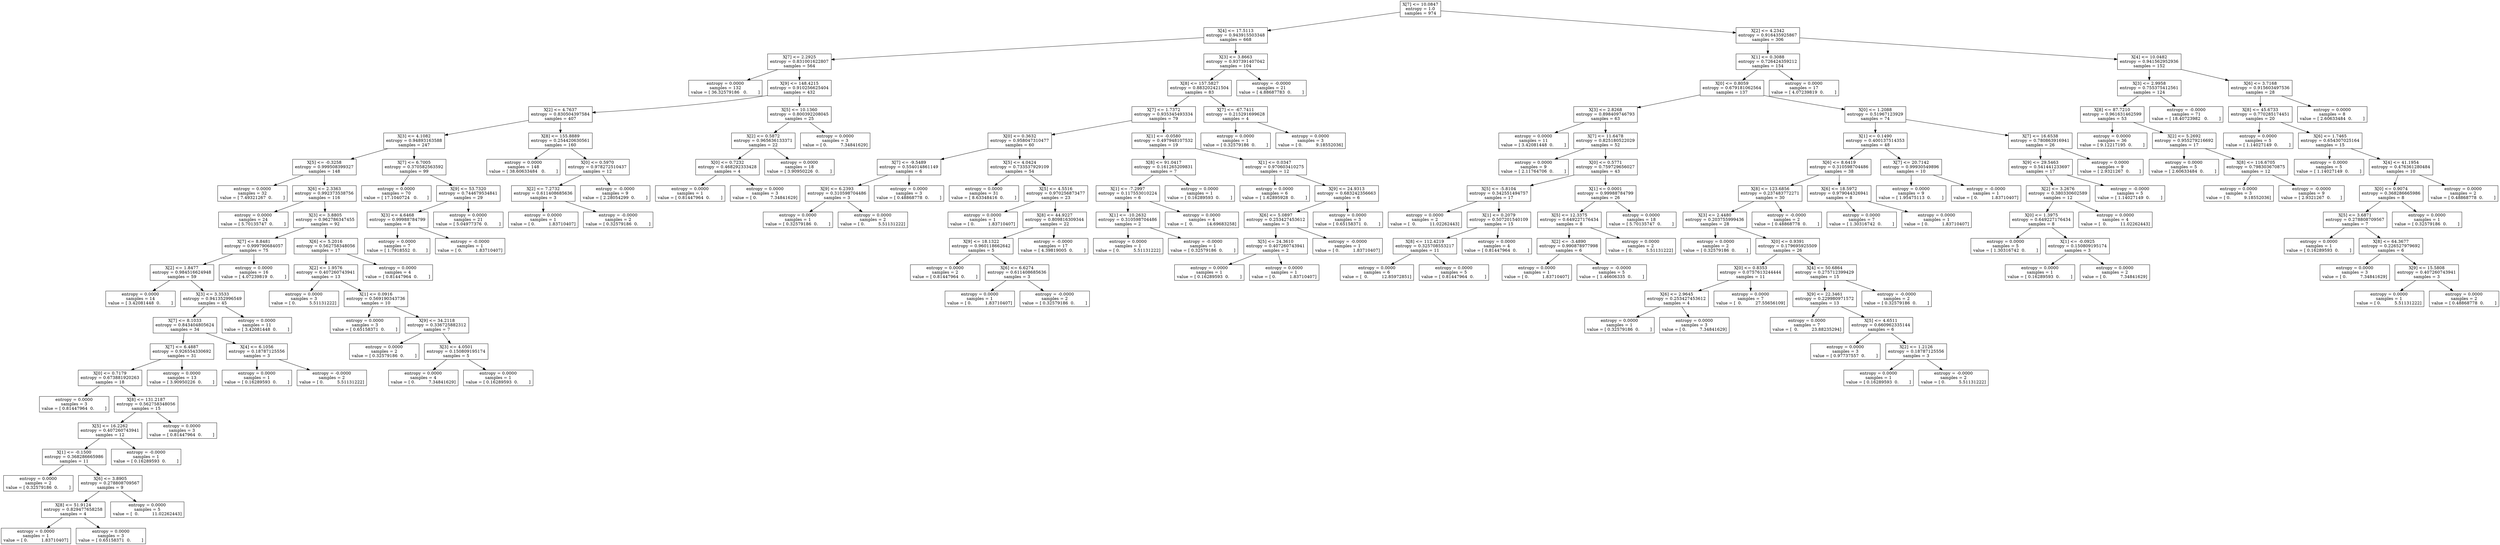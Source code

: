 digraph Tree {
0 [label="X[7] <= 10.0847\nentropy = 1.0\nsamples = 974", shape="box"] ;
1 [label="X[4] <= 17.5113\nentropy = 0.943915503348\nsamples = 668", shape="box"] ;
0 -> 1 ;
2 [label="X[7] <= 2.2925\nentropy = 0.831001622807\nsamples = 564", shape="box"] ;
1 -> 2 ;
3 [label="entropy = 0.0000\nsamples = 132\nvalue = [ 36.32579186   0.        ]", shape="box"] ;
2 -> 3 ;
4 [label="X[9] <= 148.4215\nentropy = 0.910256625404\nsamples = 432", shape="box"] ;
2 -> 4 ;
5 [label="X[2] <= 4.7637\nentropy = 0.830504397584\nsamples = 407", shape="box"] ;
4 -> 5 ;
6 [label="X[3] <= 4.1082\nentropy = 0.94893163588\nsamples = 247", shape="box"] ;
5 -> 6 ;
7 [label="X[5] <= -0.3258\nentropy = 0.999508399327\nsamples = 148", shape="box"] ;
6 -> 7 ;
8 [label="entropy = 0.0000\nsamples = 32\nvalue = [ 7.49321267  0.        ]", shape="box"] ;
7 -> 8 ;
9 [label="X[6] <= 2.3363\nentropy = 0.992373538756\nsamples = 116", shape="box"] ;
7 -> 9 ;
10 [label="entropy = 0.0000\nsamples = 24\nvalue = [ 5.70135747  0.        ]", shape="box"] ;
9 -> 10 ;
11 [label="X[3] <= 3.8805\nentropy = 0.962786347455\nsamples = 92", shape="box"] ;
9 -> 11 ;
12 [label="X[7] <= 8.8481\nentropy = 0.999790684057\nsamples = 75", shape="box"] ;
11 -> 12 ;
13 [label="X[2] <= 1.8477\nentropy = 0.984516624948\nsamples = 59", shape="box"] ;
12 -> 13 ;
14 [label="entropy = 0.0000\nsamples = 14\nvalue = [ 3.42081448  0.        ]", shape="box"] ;
13 -> 14 ;
15 [label="X[3] <= 3.3533\nentropy = 0.941352996549\nsamples = 45", shape="box"] ;
13 -> 15 ;
16 [label="X[7] <= 8.1033\nentropy = 0.843404805624\nsamples = 34", shape="box"] ;
15 -> 16 ;
17 [label="X[7] <= 6.4887\nentropy = 0.926554330692\nsamples = 31", shape="box"] ;
16 -> 17 ;
18 [label="X[0] <= 0.7179\nentropy = 0.673881920263\nsamples = 18", shape="box"] ;
17 -> 18 ;
19 [label="entropy = 0.0000\nsamples = 3\nvalue = [ 0.81447964  0.        ]", shape="box"] ;
18 -> 19 ;
20 [label="X[8] <= 131.2187\nentropy = 0.562758348056\nsamples = 15", shape="box"] ;
18 -> 20 ;
21 [label="X[5] <= 16.2262\nentropy = 0.407260743941\nsamples = 12", shape="box"] ;
20 -> 21 ;
22 [label="X[1] <= -0.1500\nentropy = 0.368286665986\nsamples = 11", shape="box"] ;
21 -> 22 ;
23 [label="entropy = 0.0000\nsamples = 2\nvalue = [ 0.32579186  0.        ]", shape="box"] ;
22 -> 23 ;
24 [label="X[6] <= 3.8905\nentropy = 0.278808709567\nsamples = 9", shape="box"] ;
22 -> 24 ;
25 [label="X[8] <= 51.9124\nentropy = 0.829477658258\nsamples = 4", shape="box"] ;
24 -> 25 ;
26 [label="entropy = 0.0000\nsamples = 1\nvalue = [ 0.          1.83710407]", shape="box"] ;
25 -> 26 ;
27 [label="entropy = 0.0000\nsamples = 3\nvalue = [ 0.65158371  0.        ]", shape="box"] ;
25 -> 27 ;
28 [label="entropy = 0.0000\nsamples = 5\nvalue = [  0.          11.02262443]", shape="box"] ;
24 -> 28 ;
29 [label="entropy = -0.0000\nsamples = 1\nvalue = [ 0.16289593  0.        ]", shape="box"] ;
21 -> 29 ;
30 [label="entropy = 0.0000\nsamples = 3\nvalue = [ 0.81447964  0.        ]", shape="box"] ;
20 -> 30 ;
31 [label="entropy = 0.0000\nsamples = 13\nvalue = [ 3.90950226  0.        ]", shape="box"] ;
17 -> 31 ;
32 [label="X[4] <= 6.1056\nentropy = 0.18787125556\nsamples = 3", shape="box"] ;
16 -> 32 ;
33 [label="entropy = 0.0000\nsamples = 1\nvalue = [ 0.16289593  0.        ]", shape="box"] ;
32 -> 33 ;
34 [label="entropy = -0.0000\nsamples = 2\nvalue = [ 0.          5.51131222]", shape="box"] ;
32 -> 34 ;
35 [label="entropy = 0.0000\nsamples = 11\nvalue = [ 3.42081448  0.        ]", shape="box"] ;
15 -> 35 ;
36 [label="entropy = 0.0000\nsamples = 16\nvalue = [ 4.07239819  0.        ]", shape="box"] ;
12 -> 36 ;
37 [label="X[6] <= 5.2016\nentropy = 0.562758348056\nsamples = 17", shape="box"] ;
11 -> 37 ;
38 [label="X[2] <= 1.9576\nentropy = 0.407260743941\nsamples = 13", shape="box"] ;
37 -> 38 ;
39 [label="entropy = 0.0000\nsamples = 3\nvalue = [ 0.          5.51131222]", shape="box"] ;
38 -> 39 ;
40 [label="X[1] <= 0.0916\nentropy = 0.569190343736\nsamples = 10", shape="box"] ;
38 -> 40 ;
41 [label="entropy = 0.0000\nsamples = 3\nvalue = [ 0.65158371  0.        ]", shape="box"] ;
40 -> 41 ;
42 [label="X[9] <= 34.2118\nentropy = 0.336725882312\nsamples = 7", shape="box"] ;
40 -> 42 ;
43 [label="entropy = 0.0000\nsamples = 2\nvalue = [ 0.32579186  0.        ]", shape="box"] ;
42 -> 43 ;
44 [label="X[3] <= 4.0501\nentropy = 0.150809195174\nsamples = 5", shape="box"] ;
42 -> 44 ;
45 [label="entropy = 0.0000\nsamples = 4\nvalue = [ 0.          7.34841629]", shape="box"] ;
44 -> 45 ;
46 [label="entropy = 0.0000\nsamples = 1\nvalue = [ 0.16289593  0.        ]", shape="box"] ;
44 -> 46 ;
47 [label="entropy = 0.0000\nsamples = 4\nvalue = [ 0.81447964  0.        ]", shape="box"] ;
37 -> 47 ;
48 [label="X[7] <= 6.7005\nentropy = 0.370582563592\nsamples = 99", shape="box"] ;
6 -> 48 ;
49 [label="entropy = 0.0000\nsamples = 70\nvalue = [ 17.1040724   0.       ]", shape="box"] ;
48 -> 49 ;
50 [label="X[9] <= 53.7320\nentropy = 0.744679534841\nsamples = 29", shape="box"] ;
48 -> 50 ;
51 [label="X[3] <= 4.6468\nentropy = 0.99988784799\nsamples = 8", shape="box"] ;
50 -> 51 ;
52 [label="entropy = 0.0000\nsamples = 7\nvalue = [ 1.7918552  0.       ]", shape="box"] ;
51 -> 52 ;
53 [label="entropy = -0.0000\nsamples = 1\nvalue = [ 0.          1.83710407]", shape="box"] ;
51 -> 53 ;
54 [label="entropy = 0.0000\nsamples = 21\nvalue = [ 5.04977376  0.        ]", shape="box"] ;
50 -> 54 ;
55 [label="X[8] <= 155.8889\nentropy = 0.254420630561\nsamples = 160", shape="box"] ;
5 -> 55 ;
56 [label="entropy = 0.0000\nsamples = 148\nvalue = [ 38.60633484   0.        ]", shape="box"] ;
55 -> 56 ;
57 [label="X[0] <= 0.5970\nentropy = 0.978272510437\nsamples = 12", shape="box"] ;
55 -> 57 ;
58 [label="X[2] <= 7.2732\nentropy = 0.611408685636\nsamples = 3", shape="box"] ;
57 -> 58 ;
59 [label="entropy = 0.0000\nsamples = 1\nvalue = [ 0.          1.83710407]", shape="box"] ;
58 -> 59 ;
60 [label="entropy = -0.0000\nsamples = 2\nvalue = [ 0.32579186  0.        ]", shape="box"] ;
58 -> 60 ;
61 [label="entropy = -0.0000\nsamples = 9\nvalue = [ 2.28054299  0.        ]", shape="box"] ;
57 -> 61 ;
62 [label="X[5] <= 10.1360\nentropy = 0.800392208045\nsamples = 25", shape="box"] ;
4 -> 62 ;
63 [label="X[2] <= 0.5872\nentropy = 0.965636133371\nsamples = 22", shape="box"] ;
62 -> 63 ;
64 [label="X[0] <= 0.7232\nentropy = 0.468292333428\nsamples = 4", shape="box"] ;
63 -> 64 ;
65 [label="entropy = 0.0000\nsamples = 1\nvalue = [ 0.81447964  0.        ]", shape="box"] ;
64 -> 65 ;
66 [label="entropy = 0.0000\nsamples = 3\nvalue = [ 0.          7.34841629]", shape="box"] ;
64 -> 66 ;
67 [label="entropy = 0.0000\nsamples = 18\nvalue = [ 3.90950226  0.        ]", shape="box"] ;
63 -> 67 ;
68 [label="entropy = 0.0000\nsamples = 3\nvalue = [ 0.          7.34841629]", shape="box"] ;
62 -> 68 ;
69 [label="X[3] <= 3.8663\nentropy = 0.937391407042\nsamples = 104", shape="box"] ;
1 -> 69 ;
70 [label="X[8] <= 157.5827\nentropy = 0.883202421504\nsamples = 83", shape="box"] ;
69 -> 70 ;
71 [label="X[7] <= 1.7372\nentropy = 0.935345493334\nsamples = 79", shape="box"] ;
70 -> 71 ;
72 [label="X[0] <= 0.3632\nentropy = 0.958047310477\nsamples = 60", shape="box"] ;
71 -> 72 ;
73 [label="X[7] <= -9.5489\nentropy = 0.554014861149\nsamples = 6", shape="box"] ;
72 -> 73 ;
74 [label="X[9] <= 6.2393\nentropy = 0.310598704486\nsamples = 3", shape="box"] ;
73 -> 74 ;
75 [label="entropy = 0.0000\nsamples = 1\nvalue = [ 0.32579186  0.        ]", shape="box"] ;
74 -> 75 ;
76 [label="entropy = 0.0000\nsamples = 2\nvalue = [ 0.          5.51131222]", shape="box"] ;
74 -> 76 ;
77 [label="entropy = 0.0000\nsamples = 3\nvalue = [ 0.48868778  0.        ]", shape="box"] ;
73 -> 77 ;
78 [label="X[5] <= 4.0424\nentropy = 0.733537929109\nsamples = 54", shape="box"] ;
72 -> 78 ;
79 [label="entropy = 0.0000\nsamples = 31\nvalue = [ 8.63348416  0.        ]", shape="box"] ;
78 -> 79 ;
80 [label="X[5] <= 4.5516\nentropy = 0.970256873477\nsamples = 23", shape="box"] ;
78 -> 80 ;
81 [label="entropy = 0.0000\nsamples = 1\nvalue = [ 0.          1.83710407]", shape="box"] ;
80 -> 81 ;
82 [label="X[8] <= 44.9227\nentropy = 0.809816309344\nsamples = 22", shape="box"] ;
80 -> 82 ;
83 [label="X[9] <= 18.1322\nentropy = 0.960118662642\nsamples = 5", shape="box"] ;
82 -> 83 ;
84 [label="entropy = 0.0000\nsamples = 2\nvalue = [ 0.81447964  0.        ]", shape="box"] ;
83 -> 84 ;
85 [label="X[6] <= 6.6274\nentropy = 0.611408685636\nsamples = 3", shape="box"] ;
83 -> 85 ;
86 [label="entropy = 0.0000\nsamples = 1\nvalue = [ 0.          1.83710407]", shape="box"] ;
85 -> 86 ;
87 [label="entropy = -0.0000\nsamples = 2\nvalue = [ 0.32579186  0.        ]", shape="box"] ;
85 -> 87 ;
88 [label="entropy = -0.0000\nsamples = 17\nvalue = [ 4.39819005  0.        ]", shape="box"] ;
82 -> 88 ;
89 [label="X[1] <= -0.0580\nentropy = 0.497948107532\nsamples = 19", shape="box"] ;
71 -> 89 ;
90 [label="X[8] <= 91.0417\nentropy = 0.161265209831\nsamples = 7", shape="box"] ;
89 -> 90 ;
91 [label="X[1] <= -7.2997\nentropy = 0.117553010224\nsamples = 6", shape="box"] ;
90 -> 91 ;
92 [label="X[1] <= -10.2632\nentropy = 0.310598704486\nsamples = 2", shape="box"] ;
91 -> 92 ;
93 [label="entropy = 0.0000\nsamples = 1\nvalue = [ 0.          5.51131222]", shape="box"] ;
92 -> 93 ;
94 [label="entropy = -0.0000\nsamples = 1\nvalue = [ 0.32579186  0.        ]", shape="box"] ;
92 -> 94 ;
95 [label="entropy = 0.0000\nsamples = 4\nvalue = [  0.          14.69683258]", shape="box"] ;
91 -> 95 ;
96 [label="entropy = 0.0000\nsamples = 1\nvalue = [ 0.16289593  0.        ]", shape="box"] ;
90 -> 96 ;
97 [label="X[1] <= 0.0347\nentropy = 0.970603410275\nsamples = 12", shape="box"] ;
89 -> 97 ;
98 [label="entropy = 0.0000\nsamples = 6\nvalue = [ 1.62895928  0.        ]", shape="box"] ;
97 -> 98 ;
99 [label="X[9] <= 24.9313\nentropy = 0.683242356663\nsamples = 6", shape="box"] ;
97 -> 99 ;
100 [label="X[6] <= 5.0897\nentropy = 0.253427453612\nsamples = 3", shape="box"] ;
99 -> 100 ;
101 [label="X[5] <= 24.3610\nentropy = 0.407260743941\nsamples = 2", shape="box"] ;
100 -> 101 ;
102 [label="entropy = 0.0000\nsamples = 1\nvalue = [ 0.16289593  0.        ]", shape="box"] ;
101 -> 102 ;
103 [label="entropy = 0.0000\nsamples = 1\nvalue = [ 0.          1.83710407]", shape="box"] ;
101 -> 103 ;
104 [label="entropy = -0.0000\nsamples = 1\nvalue = [ 0.          1.83710407]", shape="box"] ;
100 -> 104 ;
105 [label="entropy = 0.0000\nsamples = 3\nvalue = [ 0.65158371  0.        ]", shape="box"] ;
99 -> 105 ;
106 [label="X[7] <= -67.7411\nentropy = 0.215291699628\nsamples = 4", shape="box"] ;
70 -> 106 ;
107 [label="entropy = 0.0000\nsamples = 1\nvalue = [ 0.32579186  0.        ]", shape="box"] ;
106 -> 107 ;
108 [label="entropy = 0.0000\nsamples = 3\nvalue = [ 0.          9.18552036]", shape="box"] ;
106 -> 108 ;
109 [label="entropy = -0.0000\nsamples = 21\nvalue = [ 4.88687783  0.        ]", shape="box"] ;
69 -> 109 ;
110 [label="X[2] <= 4.2342\nentropy = 0.916435925867\nsamples = 306", shape="box"] ;
0 -> 110 ;
111 [label="X[1] <= 0.3088\nentropy = 0.726424359212\nsamples = 154", shape="box"] ;
110 -> 111 ;
112 [label="X[0] <= 0.8059\nentropy = 0.679181062564\nsamples = 137", shape="box"] ;
111 -> 112 ;
113 [label="X[3] <= 2.8268\nentropy = 0.898409746793\nsamples = 63", shape="box"] ;
112 -> 113 ;
114 [label="entropy = 0.0000\nsamples = 11\nvalue = [ 3.42081448  0.        ]", shape="box"] ;
113 -> 114 ;
115 [label="X[7] <= 11.6478\nentropy = 0.825180522029\nsamples = 52", shape="box"] ;
113 -> 115 ;
116 [label="entropy = 0.0000\nsamples = 9\nvalue = [ 2.11764706  0.        ]", shape="box"] ;
115 -> 116 ;
117 [label="X[0] <= 0.5771\nentropy = 0.759729656027\nsamples = 43", shape="box"] ;
115 -> 117 ;
118 [label="X[5] <= -5.8104\nentropy = 0.342551494757\nsamples = 17", shape="box"] ;
117 -> 118 ;
119 [label="entropy = 0.0000\nsamples = 2\nvalue = [  0.          11.02262443]", shape="box"] ;
118 -> 119 ;
120 [label="X[1] <= 0.2079\nentropy = 0.507201540109\nsamples = 15", shape="box"] ;
118 -> 120 ;
121 [label="X[8] <= 112.4219\nentropy = 0.325708553217\nsamples = 11", shape="box"] ;
120 -> 121 ;
122 [label="entropy = 0.0000\nsamples = 6\nvalue = [  0.          12.85972851]", shape="box"] ;
121 -> 122 ;
123 [label="entropy = 0.0000\nsamples = 5\nvalue = [ 0.81447964  0.        ]", shape="box"] ;
121 -> 123 ;
124 [label="entropy = 0.0000\nsamples = 4\nvalue = [ 0.81447964  0.        ]", shape="box"] ;
120 -> 124 ;
125 [label="X[1] <= 0.0001\nentropy = 0.99988784799\nsamples = 26", shape="box"] ;
117 -> 125 ;
126 [label="X[5] <= 12.3375\nentropy = 0.649227176434\nsamples = 8", shape="box"] ;
125 -> 126 ;
127 [label="X[2] <= -3.4890\nentropy = 0.990878977998\nsamples = 6", shape="box"] ;
126 -> 127 ;
128 [label="entropy = 0.0000\nsamples = 1\nvalue = [ 0.          1.83710407]", shape="box"] ;
127 -> 128 ;
129 [label="entropy = -0.0000\nsamples = 5\nvalue = [ 1.46606335  0.        ]", shape="box"] ;
127 -> 129 ;
130 [label="entropy = 0.0000\nsamples = 2\nvalue = [ 0.          5.51131222]", shape="box"] ;
126 -> 130 ;
131 [label="entropy = 0.0000\nsamples = 18\nvalue = [ 5.70135747  0.        ]", shape="box"] ;
125 -> 131 ;
132 [label="X[0] <= 1.2088\nentropy = 0.51967123929\nsamples = 74", shape="box"] ;
112 -> 132 ;
133 [label="X[1] <= 0.1490\nentropy = 0.400137514353\nsamples = 48", shape="box"] ;
132 -> 133 ;
134 [label="X[6] <= 8.6419\nentropy = 0.310598704486\nsamples = 38", shape="box"] ;
133 -> 134 ;
135 [label="X[8] <= 123.6856\nentropy = 0.237483772271\nsamples = 30", shape="box"] ;
134 -> 135 ;
136 [label="X[3] <= 2.4480\nentropy = 0.203755999436\nsamples = 28", shape="box"] ;
135 -> 136 ;
137 [label="entropy = 0.0000\nsamples = 2\nvalue = [ 0.32579186  0.        ]", shape="box"] ;
136 -> 137 ;
138 [label="X[0] <= 0.9391\nentropy = 0.179695925509\nsamples = 26", shape="box"] ;
136 -> 138 ;
139 [label="X[0] <= 0.8353\nentropy = 0.0757613244444\nsamples = 11", shape="box"] ;
138 -> 139 ;
140 [label="X[6] <= 2.9645\nentropy = 0.253427453612\nsamples = 4", shape="box"] ;
139 -> 140 ;
141 [label="entropy = 0.0000\nsamples = 1\nvalue = [ 0.32579186  0.        ]", shape="box"] ;
140 -> 141 ;
142 [label="entropy = 0.0000\nsamples = 3\nvalue = [ 0.          7.34841629]", shape="box"] ;
140 -> 142 ;
143 [label="entropy = 0.0000\nsamples = 7\nvalue = [  0.          27.55656109]", shape="box"] ;
139 -> 143 ;
144 [label="X[4] <= 50.6864\nentropy = 0.275712399429\nsamples = 15", shape="box"] ;
138 -> 144 ;
145 [label="X[9] <= 22.3461\nentropy = 0.229980971572\nsamples = 13", shape="box"] ;
144 -> 145 ;
146 [label="entropy = 0.0000\nsamples = 7\nvalue = [  0.          23.88235294]", shape="box"] ;
145 -> 146 ;
147 [label="X[5] <= 4.6511\nentropy = 0.660962335144\nsamples = 6", shape="box"] ;
145 -> 147 ;
148 [label="entropy = 0.0000\nsamples = 3\nvalue = [ 0.97737557  0.        ]", shape="box"] ;
147 -> 148 ;
149 [label="X[2] <= 1.2126\nentropy = 0.18787125556\nsamples = 3", shape="box"] ;
147 -> 149 ;
150 [label="entropy = 0.0000\nsamples = 1\nvalue = [ 0.16289593  0.        ]", shape="box"] ;
149 -> 150 ;
151 [label="entropy = -0.0000\nsamples = 2\nvalue = [ 0.          5.51131222]", shape="box"] ;
149 -> 151 ;
152 [label="entropy = -0.0000\nsamples = 2\nvalue = [ 0.32579186  0.        ]", shape="box"] ;
144 -> 152 ;
153 [label="entropy = -0.0000\nsamples = 2\nvalue = [ 0.48868778  0.        ]", shape="box"] ;
135 -> 153 ;
154 [label="X[6] <= 18.5972\nentropy = 0.979044326941\nsamples = 8", shape="box"] ;
134 -> 154 ;
155 [label="entropy = 0.0000\nsamples = 7\nvalue = [ 1.30316742  0.        ]", shape="box"] ;
154 -> 155 ;
156 [label="entropy = 0.0000\nsamples = 1\nvalue = [ 0.          1.83710407]", shape="box"] ;
154 -> 156 ;
157 [label="X[7] <= 20.7142\nentropy = 0.99930549896\nsamples = 10", shape="box"] ;
133 -> 157 ;
158 [label="entropy = 0.0000\nsamples = 9\nvalue = [ 1.95475113  0.        ]", shape="box"] ;
157 -> 158 ;
159 [label="entropy = -0.0000\nsamples = 1\nvalue = [ 0.          1.83710407]", shape="box"] ;
157 -> 159 ;
160 [label="X[7] <= 16.6538\nentropy = 0.780863916941\nsamples = 26", shape="box"] ;
132 -> 160 ;
161 [label="X[9] <= 29.5463\nentropy = 0.541441233697\nsamples = 17", shape="box"] ;
160 -> 161 ;
162 [label="X[2] <= 3.2676\nentropy = 0.380330602589\nsamples = 12", shape="box"] ;
161 -> 162 ;
163 [label="X[0] <= 1.3975\nentropy = 0.649227176434\nsamples = 8", shape="box"] ;
162 -> 163 ;
164 [label="entropy = 0.0000\nsamples = 5\nvalue = [ 1.30316742  0.        ]", shape="box"] ;
163 -> 164 ;
165 [label="X[1] <= -0.0925\nentropy = 0.150809195174\nsamples = 3", shape="box"] ;
163 -> 165 ;
166 [label="entropy = 0.0000\nsamples = 1\nvalue = [ 0.16289593  0.        ]", shape="box"] ;
165 -> 166 ;
167 [label="entropy = 0.0000\nsamples = 2\nvalue = [ 0.          7.34841629]", shape="box"] ;
165 -> 167 ;
168 [label="entropy = 0.0000\nsamples = 4\nvalue = [  0.          11.02262443]", shape="box"] ;
162 -> 168 ;
169 [label="entropy = -0.0000\nsamples = 5\nvalue = [ 1.14027149  0.        ]", shape="box"] ;
161 -> 169 ;
170 [label="entropy = 0.0000\nsamples = 9\nvalue = [ 2.9321267  0.       ]", shape="box"] ;
160 -> 170 ;
171 [label="entropy = 0.0000\nsamples = 17\nvalue = [ 4.07239819  0.        ]", shape="box"] ;
111 -> 171 ;
172 [label="X[4] <= 10.0482\nentropy = 0.941562952936\nsamples = 152", shape="box"] ;
110 -> 172 ;
173 [label="X[3] <= 2.9958\nentropy = 0.755375412561\nsamples = 124", shape="box"] ;
172 -> 173 ;
174 [label="X[8] <= 87.7210\nentropy = 0.961631462599\nsamples = 53", shape="box"] ;
173 -> 174 ;
175 [label="entropy = 0.0000\nsamples = 36\nvalue = [ 9.12217195  0.        ]", shape="box"] ;
174 -> 175 ;
176 [label="X[2] <= 5.2692\nentropy = 0.955279216692\nsamples = 17", shape="box"] ;
174 -> 176 ;
177 [label="entropy = 0.0000\nsamples = 5\nvalue = [ 2.60633484  0.        ]", shape="box"] ;
176 -> 177 ;
178 [label="X[8] <= 116.6705\nentropy = 0.798303670875\nsamples = 12", shape="box"] ;
176 -> 178 ;
179 [label="entropy = 0.0000\nsamples = 3\nvalue = [ 0.          9.18552036]", shape="box"] ;
178 -> 179 ;
180 [label="entropy = -0.0000\nsamples = 9\nvalue = [ 2.9321267  0.       ]", shape="box"] ;
178 -> 180 ;
181 [label="entropy = -0.0000\nsamples = 71\nvalue = [ 18.40723982   0.        ]", shape="box"] ;
173 -> 181 ;
182 [label="X[6] <= 3.7168\nentropy = 0.915603497536\nsamples = 28", shape="box"] ;
172 -> 182 ;
183 [label="X[8] <= 45.6733\nentropy = 0.770285174451\nsamples = 20", shape="box"] ;
182 -> 183 ;
184 [label="entropy = 0.0000\nsamples = 5\nvalue = [ 1.14027149  0.        ]", shape="box"] ;
183 -> 184 ;
185 [label="X[6] <= 1.7465\nentropy = 0.654307025164\nsamples = 15", shape="box"] ;
183 -> 185 ;
186 [label="entropy = 0.0000\nsamples = 5\nvalue = [ 1.14027149  0.        ]", shape="box"] ;
185 -> 186 ;
187 [label="X[4] <= 41.1954\nentropy = 0.476361280484\nsamples = 10", shape="box"] ;
185 -> 187 ;
188 [label="X[0] <= 0.9074\nentropy = 0.368286665986\nsamples = 8", shape="box"] ;
187 -> 188 ;
189 [label="X[5] <= 3.6871\nentropy = 0.278808709567\nsamples = 7", shape="box"] ;
188 -> 189 ;
190 [label="entropy = 0.0000\nsamples = 1\nvalue = [ 0.16289593  0.        ]", shape="box"] ;
189 -> 190 ;
191 [label="X[8] <= 64.3677\nentropy = 0.226527979692\nsamples = 6", shape="box"] ;
189 -> 191 ;
192 [label="entropy = 0.0000\nsamples = 3\nvalue = [ 0.          7.34841629]", shape="box"] ;
191 -> 192 ;
193 [label="X[9] <= 15.5808\nentropy = 0.407260743941\nsamples = 3", shape="box"] ;
191 -> 193 ;
194 [label="entropy = 0.0000\nsamples = 1\nvalue = [ 0.          5.51131222]", shape="box"] ;
193 -> 194 ;
195 [label="entropy = 0.0000\nsamples = 2\nvalue = [ 0.48868778  0.        ]", shape="box"] ;
193 -> 195 ;
196 [label="entropy = 0.0000\nsamples = 1\nvalue = [ 0.32579186  0.        ]", shape="box"] ;
188 -> 196 ;
197 [label="entropy = 0.0000\nsamples = 2\nvalue = [ 0.48868778  0.        ]", shape="box"] ;
187 -> 197 ;
198 [label="entropy = 0.0000\nsamples = 8\nvalue = [ 2.60633484  0.        ]", shape="box"] ;
182 -> 198 ;
}